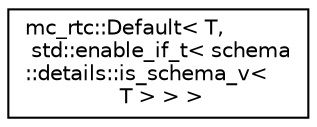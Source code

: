 digraph "Graphical Class Hierarchy"
{
 // INTERACTIVE_SVG=YES
 // LATEX_PDF_SIZE
  edge [fontname="Helvetica",fontsize="10",labelfontname="Helvetica",labelfontsize="10"];
  node [fontname="Helvetica",fontsize="10",shape=record];
  rankdir="LR";
  Node0 [label="mc_rtc::Default\< T,\l std::enable_if_t\< schema\l::details::is_schema_v\<\l T \> \> \>",height=0.2,width=0.4,color="black", fillcolor="white", style="filled",URL="$structmc__rtc_1_1Default_3_01T_00_01std_1_1enable__if__t_3_01schema_1_1details_1_1is__schema__v_3_01T_01_4_01_4_01_4.html",tooltip=" "];
}
